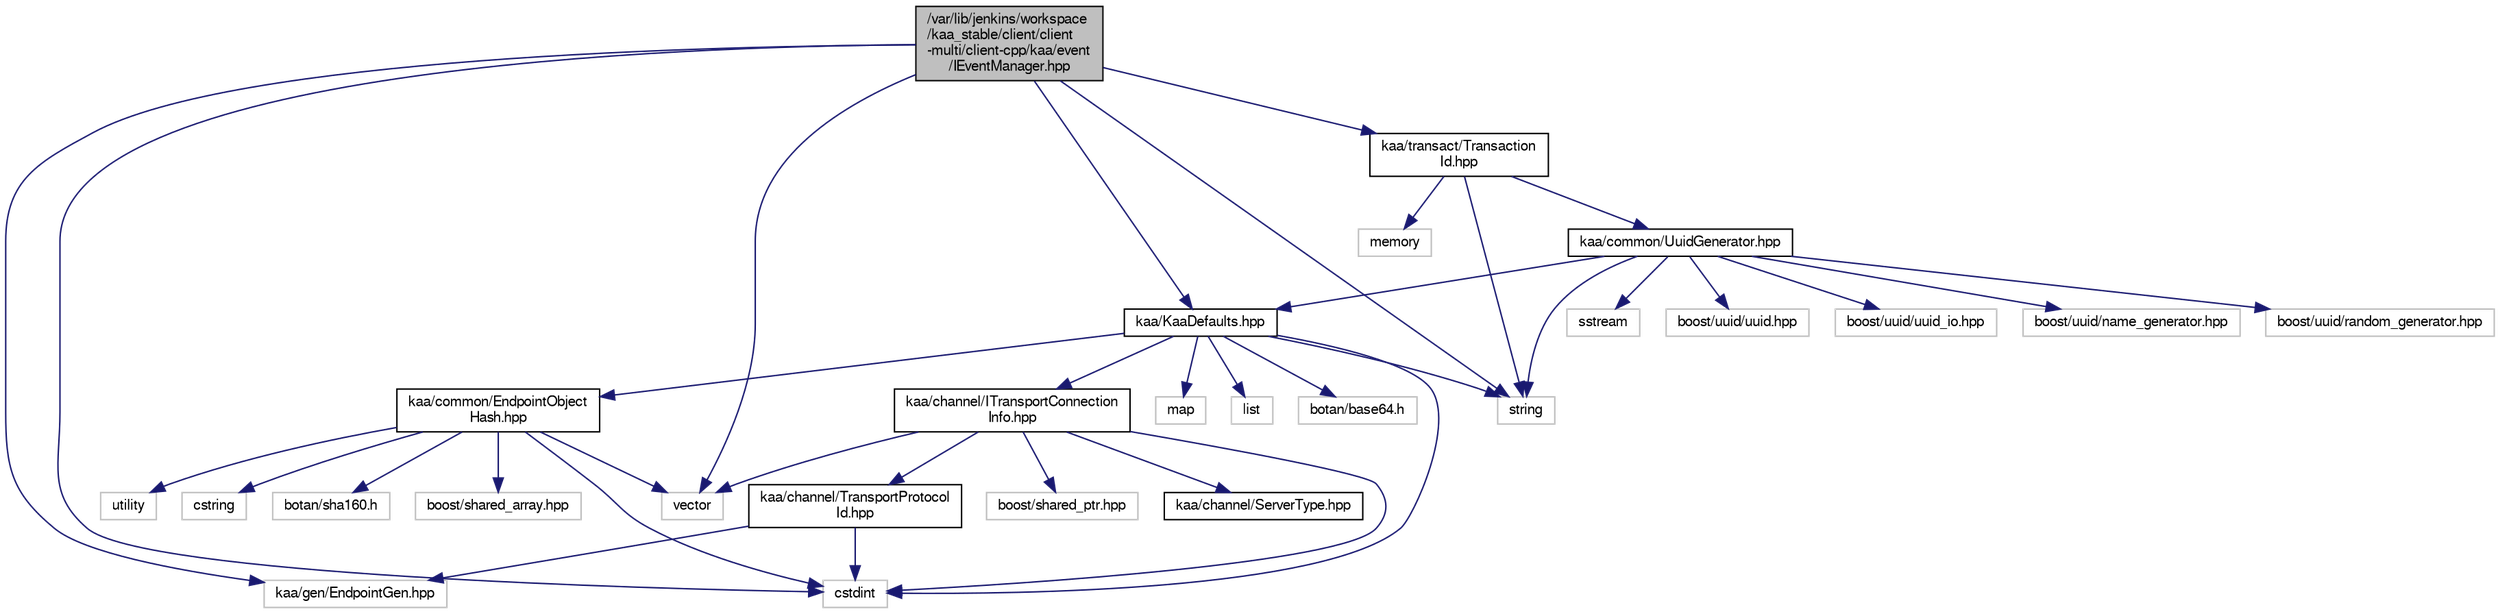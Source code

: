 digraph "/var/lib/jenkins/workspace/kaa_stable/client/client-multi/client-cpp/kaa/event/IEventManager.hpp"
{
  bgcolor="transparent";
  edge [fontname="FreeSans",fontsize="10",labelfontname="FreeSans",labelfontsize="10"];
  node [fontname="FreeSans",fontsize="10",shape=record];
  Node1 [label="/var/lib/jenkins/workspace\l/kaa_stable/client/client\l-multi/client-cpp/kaa/event\l/IEventManager.hpp",height=0.2,width=0.4,color="black", fillcolor="grey75", style="filled" fontcolor="black"];
  Node1 -> Node2 [color="midnightblue",fontsize="10",style="solid",fontname="FreeSans"];
  Node2 [label="kaa/KaaDefaults.hpp",height=0.2,width=0.4,color="black",URL="$KaaDefaults_8hpp.html"];
  Node2 -> Node3 [color="midnightblue",fontsize="10",style="solid",fontname="FreeSans"];
  Node3 [label="map",height=0.2,width=0.4,color="grey75"];
  Node2 -> Node4 [color="midnightblue",fontsize="10",style="solid",fontname="FreeSans"];
  Node4 [label="list",height=0.2,width=0.4,color="grey75"];
  Node2 -> Node5 [color="midnightblue",fontsize="10",style="solid",fontname="FreeSans"];
  Node5 [label="string",height=0.2,width=0.4,color="grey75"];
  Node2 -> Node6 [color="midnightblue",fontsize="10",style="solid",fontname="FreeSans"];
  Node6 [label="botan/base64.h",height=0.2,width=0.4,color="grey75"];
  Node2 -> Node7 [color="midnightblue",fontsize="10",style="solid",fontname="FreeSans"];
  Node7 [label="cstdint",height=0.2,width=0.4,color="grey75"];
  Node2 -> Node8 [color="midnightblue",fontsize="10",style="solid",fontname="FreeSans"];
  Node8 [label="kaa/common/EndpointObject\lHash.hpp",height=0.2,width=0.4,color="black",URL="$EndpointObjectHash_8hpp.html"];
  Node8 -> Node9 [color="midnightblue",fontsize="10",style="solid",fontname="FreeSans"];
  Node9 [label="utility",height=0.2,width=0.4,color="grey75"];
  Node8 -> Node10 [color="midnightblue",fontsize="10",style="solid",fontname="FreeSans"];
  Node10 [label="cstring",height=0.2,width=0.4,color="grey75"];
  Node8 -> Node11 [color="midnightblue",fontsize="10",style="solid",fontname="FreeSans"];
  Node11 [label="vector",height=0.2,width=0.4,color="grey75"];
  Node8 -> Node12 [color="midnightblue",fontsize="10",style="solid",fontname="FreeSans"];
  Node12 [label="botan/sha160.h",height=0.2,width=0.4,color="grey75"];
  Node8 -> Node7 [color="midnightblue",fontsize="10",style="solid",fontname="FreeSans"];
  Node8 -> Node13 [color="midnightblue",fontsize="10",style="solid",fontname="FreeSans"];
  Node13 [label="boost/shared_array.hpp",height=0.2,width=0.4,color="grey75"];
  Node2 -> Node14 [color="midnightblue",fontsize="10",style="solid",fontname="FreeSans"];
  Node14 [label="kaa/channel/ITransportConnection\lInfo.hpp",height=0.2,width=0.4,color="black",URL="$ITransportConnectionInfo_8hpp.html"];
  Node14 -> Node7 [color="midnightblue",fontsize="10",style="solid",fontname="FreeSans"];
  Node14 -> Node11 [color="midnightblue",fontsize="10",style="solid",fontname="FreeSans"];
  Node14 -> Node15 [color="midnightblue",fontsize="10",style="solid",fontname="FreeSans"];
  Node15 [label="boost/shared_ptr.hpp",height=0.2,width=0.4,color="grey75"];
  Node14 -> Node16 [color="midnightblue",fontsize="10",style="solid",fontname="FreeSans"];
  Node16 [label="kaa/channel/ServerType.hpp",height=0.2,width=0.4,color="black",URL="$ServerType_8hpp.html"];
  Node14 -> Node17 [color="midnightblue",fontsize="10",style="solid",fontname="FreeSans"];
  Node17 [label="kaa/channel/TransportProtocol\lId.hpp",height=0.2,width=0.4,color="black",URL="$TransportProtocolId_8hpp.html"];
  Node17 -> Node7 [color="midnightblue",fontsize="10",style="solid",fontname="FreeSans"];
  Node17 -> Node18 [color="midnightblue",fontsize="10",style="solid",fontname="FreeSans"];
  Node18 [label="kaa/gen/EndpointGen.hpp",height=0.2,width=0.4,color="grey75"];
  Node1 -> Node5 [color="midnightblue",fontsize="10",style="solid",fontname="FreeSans"];
  Node1 -> Node11 [color="midnightblue",fontsize="10",style="solid",fontname="FreeSans"];
  Node1 -> Node7 [color="midnightblue",fontsize="10",style="solid",fontname="FreeSans"];
  Node1 -> Node18 [color="midnightblue",fontsize="10",style="solid",fontname="FreeSans"];
  Node1 -> Node19 [color="midnightblue",fontsize="10",style="solid",fontname="FreeSans"];
  Node19 [label="kaa/transact/Transaction\lId.hpp",height=0.2,width=0.4,color="black",URL="$TransactionId_8hpp.html"];
  Node19 -> Node20 [color="midnightblue",fontsize="10",style="solid",fontname="FreeSans"];
  Node20 [label="kaa/common/UuidGenerator.hpp",height=0.2,width=0.4,color="black",URL="$UuidGenerator_8hpp.html"];
  Node20 -> Node2 [color="midnightblue",fontsize="10",style="solid",fontname="FreeSans"];
  Node20 -> Node5 [color="midnightblue",fontsize="10",style="solid",fontname="FreeSans"];
  Node20 -> Node21 [color="midnightblue",fontsize="10",style="solid",fontname="FreeSans"];
  Node21 [label="sstream",height=0.2,width=0.4,color="grey75"];
  Node20 -> Node22 [color="midnightblue",fontsize="10",style="solid",fontname="FreeSans"];
  Node22 [label="boost/uuid/uuid.hpp",height=0.2,width=0.4,color="grey75"];
  Node20 -> Node23 [color="midnightblue",fontsize="10",style="solid",fontname="FreeSans"];
  Node23 [label="boost/uuid/uuid_io.hpp",height=0.2,width=0.4,color="grey75"];
  Node20 -> Node24 [color="midnightblue",fontsize="10",style="solid",fontname="FreeSans"];
  Node24 [label="boost/uuid/name_generator.hpp",height=0.2,width=0.4,color="grey75"];
  Node20 -> Node25 [color="midnightblue",fontsize="10",style="solid",fontname="FreeSans"];
  Node25 [label="boost/uuid/random_generator.hpp",height=0.2,width=0.4,color="grey75"];
  Node19 -> Node5 [color="midnightblue",fontsize="10",style="solid",fontname="FreeSans"];
  Node19 -> Node26 [color="midnightblue",fontsize="10",style="solid",fontname="FreeSans"];
  Node26 [label="memory",height=0.2,width=0.4,color="grey75"];
}
